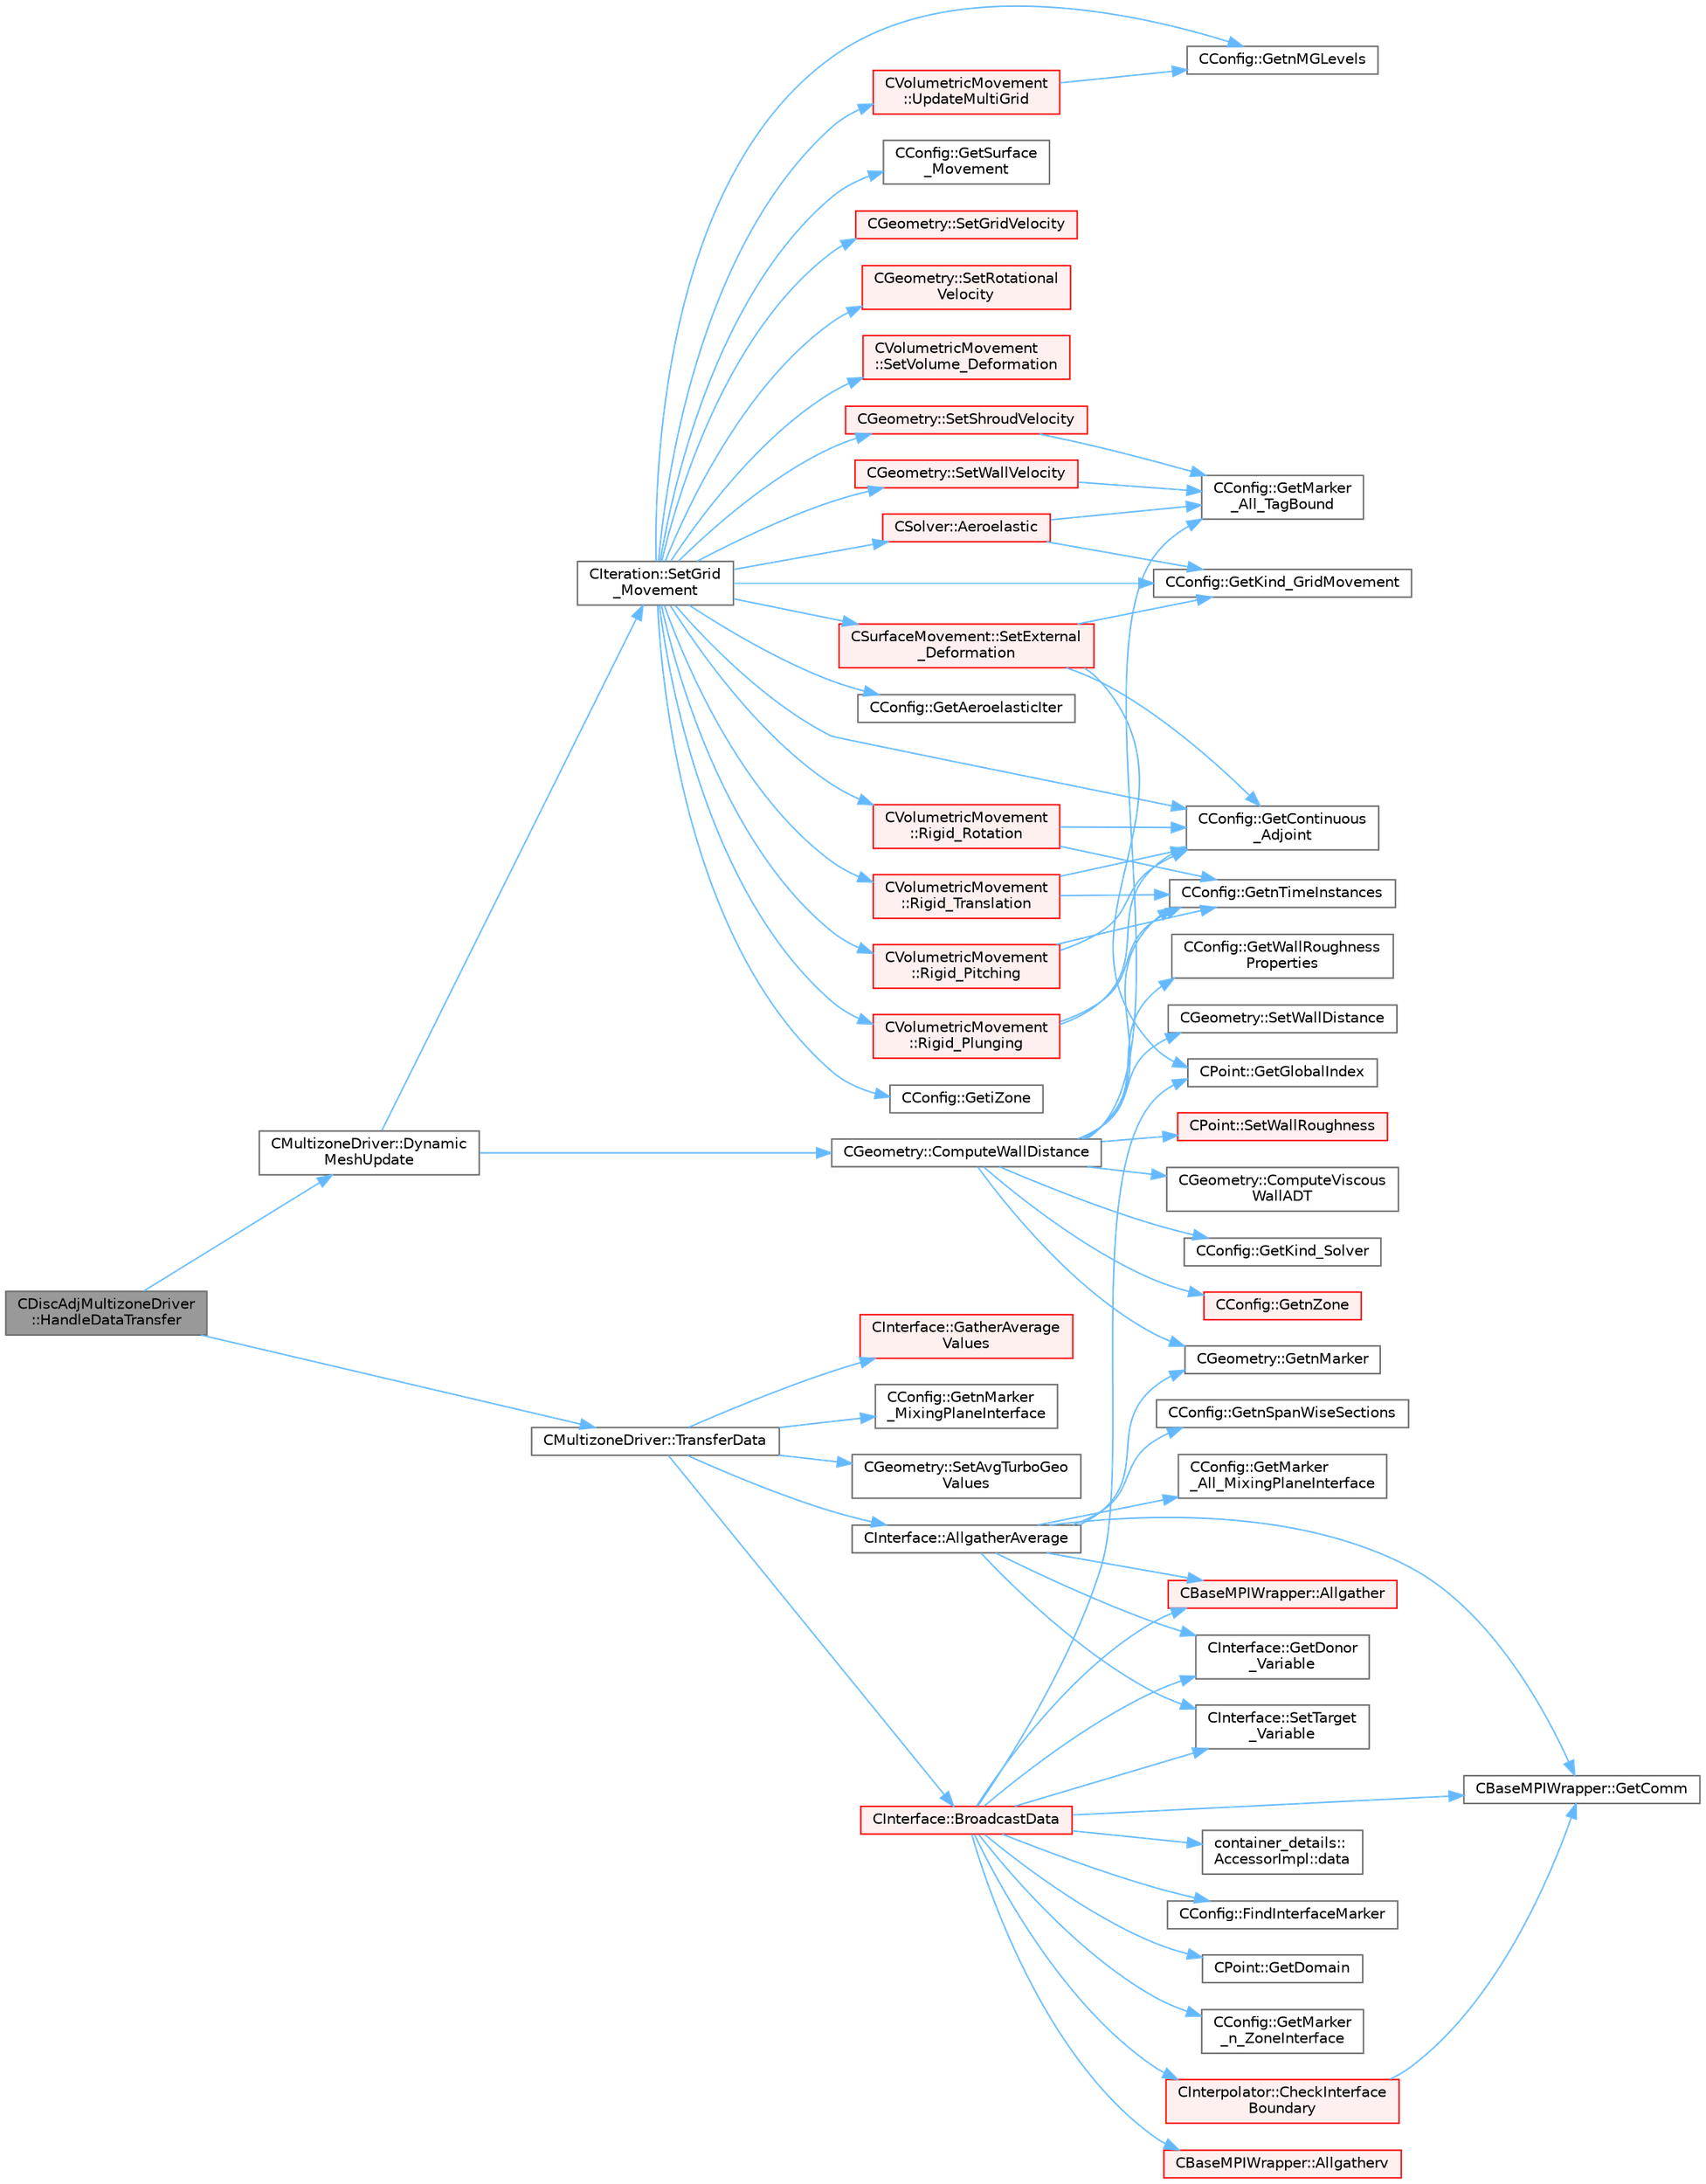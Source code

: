 digraph "CDiscAdjMultizoneDriver::HandleDataTransfer"
{
 // LATEX_PDF_SIZE
  bgcolor="transparent";
  edge [fontname=Helvetica,fontsize=10,labelfontname=Helvetica,labelfontsize=10];
  node [fontname=Helvetica,fontsize=10,shape=box,height=0.2,width=0.4];
  rankdir="LR";
  Node1 [id="Node000001",label="CDiscAdjMultizoneDriver\l::HandleDataTransfer",height=0.2,width=0.4,color="gray40", fillcolor="grey60", style="filled", fontcolor="black",tooltip="Transfer data between zones and update grids when required."];
  Node1 -> Node2 [id="edge1_Node000001_Node000002",color="steelblue1",style="solid",tooltip=" "];
  Node2 [id="Node000002",label="CMultizoneDriver::Dynamic\lMeshUpdate",height=0.2,width=0.4,color="grey40", fillcolor="white", style="filled",URL="$classCMultizoneDriver.html#a9369ae70a2e529fa81cef90c3857f1c7",tooltip="Perform a dynamic mesh deformation, including grid velocity computation and update of the multigrid s..."];
  Node2 -> Node3 [id="edge2_Node000002_Node000003",color="steelblue1",style="solid",tooltip=" "];
  Node3 [id="Node000003",label="CGeometry::ComputeWallDistance",height=0.2,width=0.4,color="grey40", fillcolor="white", style="filled",URL="$classCGeometry.html#a284247f13458eb39bc678dff5e0c7112",tooltip="Compute the distances to the closest vertex on viscous walls over the entire domain."];
  Node3 -> Node4 [id="edge3_Node000003_Node000004",color="steelblue1",style="solid",tooltip=" "];
  Node4 [id="Node000004",label="CGeometry::ComputeViscous\lWallADT",height=0.2,width=0.4,color="grey40", fillcolor="white", style="filled",URL="$classCGeometry.html#ab6cdb13f2a66a34caccc70c4b3841cec",tooltip="Compute an ADT including the coordinates of all viscous markers."];
  Node3 -> Node5 [id="edge4_Node000003_Node000005",color="steelblue1",style="solid",tooltip=" "];
  Node5 [id="Node000005",label="CConfig::GetKind_Solver",height=0.2,width=0.4,color="grey40", fillcolor="white", style="filled",URL="$classCConfig.html#a77312cf52a5ba2cc1239b7cee6fce7a7",tooltip="Governing equations of the flow (it can be different from the run time equation)."];
  Node3 -> Node6 [id="edge5_Node000003_Node000006",color="steelblue1",style="solid",tooltip=" "];
  Node6 [id="Node000006",label="CConfig::GetMarker\l_All_TagBound",height=0.2,width=0.4,color="grey40", fillcolor="white", style="filled",URL="$classCConfig.html#ab8c9c1f45950a29355be4ff357049440",tooltip="Get the index of the surface defined in the geometry file."];
  Node3 -> Node7 [id="edge6_Node000003_Node000007",color="steelblue1",style="solid",tooltip=" "];
  Node7 [id="Node000007",label="CGeometry::GetnMarker",height=0.2,width=0.4,color="grey40", fillcolor="white", style="filled",URL="$classCGeometry.html#ad2f9fe832b72d5a032d709d25879bbd2",tooltip="Get number of markers."];
  Node3 -> Node8 [id="edge7_Node000003_Node000008",color="steelblue1",style="solid",tooltip=" "];
  Node8 [id="Node000008",label="CConfig::GetnTimeInstances",height=0.2,width=0.4,color="grey40", fillcolor="white", style="filled",URL="$classCConfig.html#a6ae9111090db52de2f8f07f77d6416d5",tooltip="Retrieves the number of periodic time instances for Harmonic Balance."];
  Node3 -> Node9 [id="edge8_Node000003_Node000009",color="steelblue1",style="solid",tooltip=" "];
  Node9 [id="Node000009",label="CConfig::GetnZone",height=0.2,width=0.4,color="red", fillcolor="#FFF0F0", style="filled",URL="$classCConfig.html#a39ff50a0f3deda9134f1c44b4d5053b7",tooltip="Gets the number of zones in the mesh file."];
  Node3 -> Node12 [id="edge9_Node000003_Node000012",color="steelblue1",style="solid",tooltip=" "];
  Node12 [id="Node000012",label="CConfig::GetWallRoughness\lProperties",height=0.2,width=0.4,color="grey40", fillcolor="white", style="filled",URL="$classCConfig.html#a894eb084ee6db70a6e274ac071c2a194",tooltip="Get the type of wall and roughness height on a wall boundary (Heatflux or Isothermal)."];
  Node3 -> Node13 [id="edge10_Node000003_Node000013",color="steelblue1",style="solid",tooltip=" "];
  Node13 [id="Node000013",label="CGeometry::SetWallDistance",height=0.2,width=0.4,color="grey40", fillcolor="white", style="filled",URL="$classCGeometry.html#aff06dccf3d6d20b51c62ff13443e23e3",tooltip="Reduce the wall distance based on an previously constructed ADT."];
  Node3 -> Node14 [id="edge11_Node000003_Node000014",color="steelblue1",style="solid",tooltip=" "];
  Node14 [id="Node000014",label="CPoint::SetWallRoughness",height=0.2,width=0.4,color="red", fillcolor="#FFF0F0", style="filled",URL="$classCPoint.html#a36442ada0dbc716be6e3c9222f9721df",tooltip="Set wall roughnesses according to stored closest wall information."];
  Node2 -> Node17 [id="edge12_Node000002_Node000017",color="steelblue1",style="solid",tooltip=" "];
  Node17 [id="Node000017",label="CIteration::SetGrid\l_Movement",height=0.2,width=0.4,color="grey40", fillcolor="white", style="filled",URL="$classCIteration.html#a7b36785762f6b0c214569b185b858b6c",tooltip="Updates the positions and grid velocities for dynamic meshes between physical time steps."];
  Node17 -> Node18 [id="edge13_Node000017_Node000018",color="steelblue1",style="solid",tooltip=" "];
  Node18 [id="Node000018",label="CSolver::Aeroelastic",height=0.2,width=0.4,color="red", fillcolor="#FFF0F0", style="filled",URL="$classCSolver.html#af130046f03f282501efef2c117af6ced",tooltip="Prepares and solves the aeroelastic equations."];
  Node18 -> Node22 [id="edge14_Node000018_Node000022",color="steelblue1",style="solid",tooltip=" "];
  Node22 [id="Node000022",label="CConfig::GetKind_GridMovement",height=0.2,width=0.4,color="grey40", fillcolor="white", style="filled",URL="$classCConfig.html#a050c7389c2d16a111890bb44dd7cbcea",tooltip="Get the type of dynamic mesh motion. Each zone gets a config file."];
  Node18 -> Node6 [id="edge15_Node000018_Node000006",color="steelblue1",style="solid",tooltip=" "];
  Node17 -> Node59 [id="edge16_Node000017_Node000059",color="steelblue1",style="solid",tooltip=" "];
  Node59 [id="Node000059",label="CConfig::GetAeroelasticIter",height=0.2,width=0.4,color="grey40", fillcolor="white", style="filled",URL="$classCConfig.html#a366bae67ff4380e178c4dc5dc50fcaad",tooltip="Aeroelastic solve every x inner iteration."];
  Node17 -> Node60 [id="edge17_Node000017_Node000060",color="steelblue1",style="solid",tooltip=" "];
  Node60 [id="Node000060",label="CConfig::GetContinuous\l_Adjoint",height=0.2,width=0.4,color="grey40", fillcolor="white", style="filled",URL="$classCConfig.html#a1eb754aa86fb8154bc9eefea616b7cf9",tooltip="Determines if problem is adjoint."];
  Node17 -> Node61 [id="edge18_Node000017_Node000061",color="steelblue1",style="solid",tooltip=" "];
  Node61 [id="Node000061",label="CConfig::GetiZone",height=0.2,width=0.4,color="grey40", fillcolor="white", style="filled",URL="$classCConfig.html#a1d6335b8fdef6fbcd9a08f7503d73ec1",tooltip="Provides the number of varaibles."];
  Node17 -> Node22 [id="edge19_Node000017_Node000022",color="steelblue1",style="solid",tooltip=" "];
  Node17 -> Node62 [id="edge20_Node000017_Node000062",color="steelblue1",style="solid",tooltip=" "];
  Node62 [id="Node000062",label="CConfig::GetnMGLevels",height=0.2,width=0.4,color="grey40", fillcolor="white", style="filled",URL="$classCConfig.html#a15a61a6f9a1d415c3509018f4916c5c1",tooltip="Get the number of multigrid levels."];
  Node17 -> Node63 [id="edge21_Node000017_Node000063",color="steelblue1",style="solid",tooltip=" "];
  Node63 [id="Node000063",label="CConfig::GetSurface\l_Movement",height=0.2,width=0.4,color="grey40", fillcolor="white", style="filled",URL="$classCConfig.html#a7da84ee925f437bd635bead56d822df9",tooltip="Get information about deforming markers."];
  Node17 -> Node64 [id="edge22_Node000017_Node000064",color="steelblue1",style="solid",tooltip=" "];
  Node64 [id="Node000064",label="CVolumetricMovement\l::Rigid_Pitching",height=0.2,width=0.4,color="red", fillcolor="#FFF0F0", style="filled",URL="$classCVolumetricMovement.html#a9806afa50b53c60376844053db15420c",tooltip="Unsteady pitching grid movement using rigid mesh motion."];
  Node64 -> Node60 [id="edge23_Node000064_Node000060",color="steelblue1",style="solid",tooltip=" "];
  Node64 -> Node8 [id="edge24_Node000064_Node000008",color="steelblue1",style="solid",tooltip=" "];
  Node17 -> Node82 [id="edge25_Node000017_Node000082",color="steelblue1",style="solid",tooltip=" "];
  Node82 [id="Node000082",label="CVolumetricMovement\l::Rigid_Plunging",height=0.2,width=0.4,color="red", fillcolor="#FFF0F0", style="filled",URL="$classCVolumetricMovement.html#a886e5096f246aec19af2b98bad3e39b2",tooltip="Unsteady plunging grid movement using rigid mesh motion."];
  Node82 -> Node60 [id="edge26_Node000082_Node000060",color="steelblue1",style="solid",tooltip=" "];
  Node82 -> Node8 [id="edge27_Node000082_Node000008",color="steelblue1",style="solid",tooltip=" "];
  Node17 -> Node88 [id="edge28_Node000017_Node000088",color="steelblue1",style="solid",tooltip=" "];
  Node88 [id="Node000088",label="CVolumetricMovement\l::Rigid_Rotation",height=0.2,width=0.4,color="red", fillcolor="#FFF0F0", style="filled",URL="$classCVolumetricMovement.html#a316597f05a787ca1b683aba66214110b",tooltip="Unsteady grid movement using rigid mesh rotation."];
  Node88 -> Node60 [id="edge29_Node000088_Node000060",color="steelblue1",style="solid",tooltip=" "];
  Node88 -> Node8 [id="edge30_Node000088_Node000008",color="steelblue1",style="solid",tooltip=" "];
  Node17 -> Node89 [id="edge31_Node000017_Node000089",color="steelblue1",style="solid",tooltip=" "];
  Node89 [id="Node000089",label="CVolumetricMovement\l::Rigid_Translation",height=0.2,width=0.4,color="red", fillcolor="#FFF0F0", style="filled",URL="$classCVolumetricMovement.html#a00368e3044dd07d74e1fafdc11980644",tooltip="Unsteady translational grid movement using rigid mesh motion."];
  Node89 -> Node60 [id="edge32_Node000089_Node000060",color="steelblue1",style="solid",tooltip=" "];
  Node89 -> Node8 [id="edge33_Node000089_Node000008",color="steelblue1",style="solid",tooltip=" "];
  Node17 -> Node93 [id="edge34_Node000017_Node000093",color="steelblue1",style="solid",tooltip=" "];
  Node93 [id="Node000093",label="CSurfaceMovement::SetExternal\l_Deformation",height=0.2,width=0.4,color="red", fillcolor="#FFF0F0", style="filled",URL="$classCSurfaceMovement.html#a575ff545fe6de6e84fb8fed8e1615edb",tooltip="Set any surface deformationsbased on an input file."];
  Node93 -> Node60 [id="edge35_Node000093_Node000060",color="steelblue1",style="solid",tooltip=" "];
  Node93 -> Node95 [id="edge36_Node000093_Node000095",color="steelblue1",style="solid",tooltip=" "];
  Node95 [id="Node000095",label="CPoint::GetGlobalIndex",height=0.2,width=0.4,color="grey40", fillcolor="white", style="filled",URL="$classCPoint.html#a8a53865a92d645b1b74c4d817b4aae10",tooltip="Get the global index in a parallel computation."];
  Node93 -> Node22 [id="edge37_Node000093_Node000022",color="steelblue1",style="solid",tooltip=" "];
  Node17 -> Node102 [id="edge38_Node000017_Node000102",color="steelblue1",style="solid",tooltip=" "];
  Node102 [id="Node000102",label="CGeometry::SetGridVelocity",height=0.2,width=0.4,color="red", fillcolor="#FFF0F0", style="filled",URL="$classCGeometry.html#a028f9dcd1a8095e668f6ae461eb8887b",tooltip="Set the grid velocity via finite differencing at each node."];
  Node17 -> Node105 [id="edge39_Node000017_Node000105",color="steelblue1",style="solid",tooltip=" "];
  Node105 [id="Node000105",label="CGeometry::SetRotational\lVelocity",height=0.2,width=0.4,color="red", fillcolor="#FFF0F0", style="filled",URL="$classCGeometry.html#aafa0ebc29ceb133ff38f80b9b62d4ea5",tooltip="Set cartesian grid velocity based on rotational speed and axis."];
  Node17 -> Node106 [id="edge40_Node000017_Node000106",color="steelblue1",style="solid",tooltip=" "];
  Node106 [id="Node000106",label="CGeometry::SetShroudVelocity",height=0.2,width=0.4,color="red", fillcolor="#FFF0F0", style="filled",URL="$classCGeometry.html#a1be6afa2de8b9d2b65e48257f28d069b",tooltip="Set the rotational velocity of the points on the shroud markers to 0."];
  Node106 -> Node6 [id="edge41_Node000106_Node000006",color="steelblue1",style="solid",tooltip=" "];
  Node17 -> Node109 [id="edge42_Node000017_Node000109",color="steelblue1",style="solid",tooltip=" "];
  Node109 [id="Node000109",label="CVolumetricMovement\l::SetVolume_Deformation",height=0.2,width=0.4,color="red", fillcolor="#FFF0F0", style="filled",URL="$classCVolumetricMovement.html#a96c9dadafe051a2479ef4ec4b51adb04",tooltip="Grid deformation using the spring analogy method."];
  Node17 -> Node229 [id="edge43_Node000017_Node000229",color="steelblue1",style="solid",tooltip=" "];
  Node229 [id="Node000229",label="CGeometry::SetWallVelocity",height=0.2,width=0.4,color="red", fillcolor="#FFF0F0", style="filled",URL="$classCGeometry.html#a56af72c0e00cf908f1ce883c4b0c8028",tooltip="Set the translational/rotational velocity for all moving walls."];
  Node229 -> Node6 [id="edge44_Node000229_Node000006",color="steelblue1",style="solid",tooltip=" "];
  Node17 -> Node235 [id="edge45_Node000017_Node000235",color="steelblue1",style="solid",tooltip=" "];
  Node235 [id="Node000235",label="CVolumetricMovement\l::UpdateMultiGrid",height=0.2,width=0.4,color="red", fillcolor="#FFF0F0", style="filled",URL="$classCVolumetricMovement.html#a1cb59d54bb326eb7c09729cfac0c398a",tooltip="Update the coarse multigrid levels after the grid movement."];
  Node235 -> Node62 [id="edge46_Node000235_Node000062",color="steelblue1",style="solid",tooltip=" "];
  Node1 -> Node239 [id="edge47_Node000001_Node000239",color="steelblue1",style="solid",tooltip=" "];
  Node239 [id="Node000239",label="CMultizoneDriver::TransferData",height=0.2,width=0.4,color="grey40", fillcolor="white", style="filled",URL="$classCMultizoneDriver.html#ac25d737397546e3a311a6c286a9ce773",tooltip="Routine to provide all the desired physical transfers between the different zones during one iteratio..."];
  Node239 -> Node240 [id="edge48_Node000239_Node000240",color="steelblue1",style="solid",tooltip=" "];
  Node240 [id="Node000240",label="CInterface::AllgatherAverage",height=0.2,width=0.4,color="grey40", fillcolor="white", style="filled",URL="$classCInterface.html#a10f9026b7a38a20c9b7c54ff199e7e8d",tooltip="Interpolate data and scatter it into different processors, for matching meshes."];
  Node240 -> Node241 [id="edge49_Node000240_Node000241",color="steelblue1",style="solid",tooltip=" "];
  Node241 [id="Node000241",label="CBaseMPIWrapper::Allgather",height=0.2,width=0.4,color="red", fillcolor="#FFF0F0", style="filled",URL="$classCBaseMPIWrapper.html#a137ef06ade0c4f94d2a61f9b8817b6a7",tooltip=" "];
  Node240 -> Node115 [id="edge50_Node000240_Node000115",color="steelblue1",style="solid",tooltip=" "];
  Node115 [id="Node000115",label="CBaseMPIWrapper::GetComm",height=0.2,width=0.4,color="grey40", fillcolor="white", style="filled",URL="$classCBaseMPIWrapper.html#a8154391fc3522954802889d81d4ef5da",tooltip=" "];
  Node240 -> Node242 [id="edge51_Node000240_Node000242",color="steelblue1",style="solid",tooltip=" "];
  Node242 [id="Node000242",label="CInterface::GetDonor\l_Variable",height=0.2,width=0.4,color="grey40", fillcolor="white", style="filled",URL="$classCInterface.html#abbdcd48b9802aba655ddc915db8fb2e7",tooltip="A virtual member."];
  Node240 -> Node243 [id="edge52_Node000240_Node000243",color="steelblue1",style="solid",tooltip=" "];
  Node243 [id="Node000243",label="CConfig::GetMarker\l_All_MixingPlaneInterface",height=0.2,width=0.4,color="grey40", fillcolor="white", style="filled",URL="$classCConfig.html#a79a211ef7e741205f476798d1f144910",tooltip="Get the MixingPlane interface information for a marker val_marker."];
  Node240 -> Node7 [id="edge53_Node000240_Node000007",color="steelblue1",style="solid",tooltip=" "];
  Node240 -> Node244 [id="edge54_Node000240_Node000244",color="steelblue1",style="solid",tooltip=" "];
  Node244 [id="Node000244",label="CConfig::GetnSpanWiseSections",height=0.2,width=0.4,color="grey40", fillcolor="white", style="filled",URL="$classCConfig.html#a50c6d8787325e09d732ecb9c4af96e93",tooltip="number span-wise sections to compute 3D BC and performance for turbomachinery."];
  Node240 -> Node245 [id="edge55_Node000240_Node000245",color="steelblue1",style="solid",tooltip=" "];
  Node245 [id="Node000245",label="CInterface::SetTarget\l_Variable",height=0.2,width=0.4,color="grey40", fillcolor="white", style="filled",URL="$classCInterface.html#ab0acd2300d065c1f6018f4e516104ca5",tooltip="A virtual member."];
  Node239 -> Node246 [id="edge56_Node000239_Node000246",color="steelblue1",style="solid",tooltip=" "];
  Node246 [id="Node000246",label="CInterface::BroadcastData",height=0.2,width=0.4,color="red", fillcolor="#FFF0F0", style="filled",URL="$classCInterface.html#ae96b2c6b2dda67461705d7ef160c289d",tooltip="Interpolate data and broadcast it into all processors, for nonmatching meshes."];
  Node246 -> Node241 [id="edge57_Node000246_Node000241",color="steelblue1",style="solid",tooltip=" "];
  Node246 -> Node247 [id="edge58_Node000246_Node000247",color="steelblue1",style="solid",tooltip=" "];
  Node247 [id="Node000247",label="CBaseMPIWrapper::Allgatherv",height=0.2,width=0.4,color="red", fillcolor="#FFF0F0", style="filled",URL="$classCBaseMPIWrapper.html#a1c8c3f6d23fd0833c8cd8ef23b0beded",tooltip=" "];
  Node246 -> Node248 [id="edge59_Node000246_Node000248",color="steelblue1",style="solid",tooltip=" "];
  Node248 [id="Node000248",label="CInterpolator::CheckInterface\lBoundary",height=0.2,width=0.4,color="red", fillcolor="#FFF0F0", style="filled",URL="$classCInterpolator.html#a9c2a32da64f71f2a572432aea04a74bf",tooltip="Check whether an interface should be processed or not, i.e. if it is part of the zones."];
  Node248 -> Node115 [id="edge60_Node000248_Node000115",color="steelblue1",style="solid",tooltip=" "];
  Node246 -> Node215 [id="edge61_Node000246_Node000215",color="steelblue1",style="solid",tooltip=" "];
  Node215 [id="Node000215",label="container_details::\lAccessorImpl::data",height=0.2,width=0.4,color="grey40", fillcolor="white", style="filled",URL="$classcontainer__details_1_1AccessorImpl.html#a25b798e6041a085aa19399d0047b6a91",tooltip=" "];
  Node246 -> Node249 [id="edge62_Node000246_Node000249",color="steelblue1",style="solid",tooltip=" "];
  Node249 [id="Node000249",label="CConfig::FindInterfaceMarker",height=0.2,width=0.4,color="grey40", fillcolor="white", style="filled",URL="$classCConfig.html#a662505c242a7c84016e6f58467501908",tooltip="Find the marker index (if any) that is part of a given interface pair."];
  Node246 -> Node115 [id="edge63_Node000246_Node000115",color="steelblue1",style="solid",tooltip=" "];
  Node246 -> Node226 [id="edge64_Node000246_Node000226",color="steelblue1",style="solid",tooltip=" "];
  Node226 [id="Node000226",label="CPoint::GetDomain",height=0.2,width=0.4,color="grey40", fillcolor="white", style="filled",URL="$classCPoint.html#aa58a27b602e47ddcad22ae74a5c6bc81",tooltip="For parallel computation, its indicates if a point must be computed or not."];
  Node246 -> Node242 [id="edge65_Node000246_Node000242",color="steelblue1",style="solid",tooltip=" "];
  Node246 -> Node95 [id="edge66_Node000246_Node000095",color="steelblue1",style="solid",tooltip=" "];
  Node246 -> Node250 [id="edge67_Node000246_Node000250",color="steelblue1",style="solid",tooltip=" "];
  Node250 [id="Node000250",label="CConfig::GetMarker\l_n_ZoneInterface",height=0.2,width=0.4,color="grey40", fillcolor="white", style="filled",URL="$classCConfig.html#a7b750ac75536d32d586928e11ba14277",tooltip="Get the number of FSI interface markers val_marker."];
  Node246 -> Node245 [id="edge68_Node000246_Node000245",color="steelblue1",style="solid",tooltip=" "];
  Node239 -> Node254 [id="edge69_Node000239_Node000254",color="steelblue1",style="solid",tooltip=" "];
  Node254 [id="Node000254",label="CInterface::GatherAverage\lValues",height=0.2,width=0.4,color="red", fillcolor="#FFF0F0", style="filled",URL="$classCInterface.html#ae4c7e8855cd35cc5c7e54bcbb8b67cea",tooltip="Interpolate data and scatter it into different processors, for matching meshes."];
  Node239 -> Node256 [id="edge70_Node000239_Node000256",color="steelblue1",style="solid",tooltip=" "];
  Node256 [id="Node000256",label="CConfig::GetnMarker\l_MixingPlaneInterface",height=0.2,width=0.4,color="grey40", fillcolor="white", style="filled",URL="$classCConfig.html#a38277e9b0c9252428b03869b4c3c9ca6",tooltip="number mixing plane interface specified from config file."];
  Node239 -> Node257 [id="edge71_Node000239_Node000257",color="steelblue1",style="solid",tooltip=" "];
  Node257 [id="Node000257",label="CGeometry::SetAvgTurboGeo\lValues",height=0.2,width=0.4,color="grey40", fillcolor="white", style="filled",URL="$classCGeometry.html#acfca152d8de902a7e8bf9e9a56db865c",tooltip="Store all the turboperformance in the solver in ZONE_0."];
}

